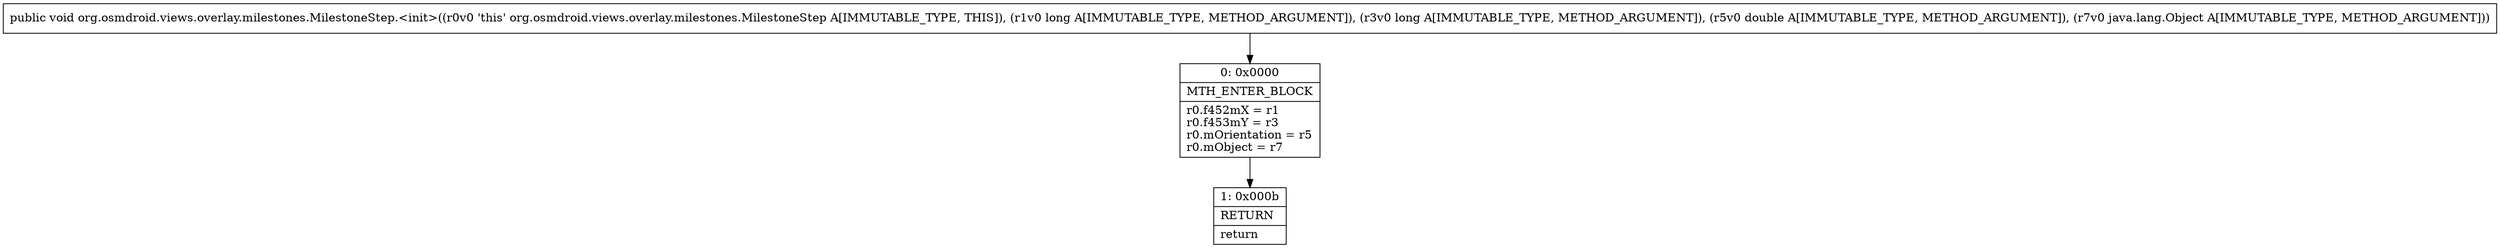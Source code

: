 digraph "CFG fororg.osmdroid.views.overlay.milestones.MilestoneStep.\<init\>(JJDLjava\/lang\/Object;)V" {
Node_0 [shape=record,label="{0\:\ 0x0000|MTH_ENTER_BLOCK\l|r0.f452mX = r1\lr0.f453mY = r3\lr0.mOrientation = r5\lr0.mObject = r7\l}"];
Node_1 [shape=record,label="{1\:\ 0x000b|RETURN\l|return\l}"];
MethodNode[shape=record,label="{public void org.osmdroid.views.overlay.milestones.MilestoneStep.\<init\>((r0v0 'this' org.osmdroid.views.overlay.milestones.MilestoneStep A[IMMUTABLE_TYPE, THIS]), (r1v0 long A[IMMUTABLE_TYPE, METHOD_ARGUMENT]), (r3v0 long A[IMMUTABLE_TYPE, METHOD_ARGUMENT]), (r5v0 double A[IMMUTABLE_TYPE, METHOD_ARGUMENT]), (r7v0 java.lang.Object A[IMMUTABLE_TYPE, METHOD_ARGUMENT])) }"];
MethodNode -> Node_0;
Node_0 -> Node_1;
}

